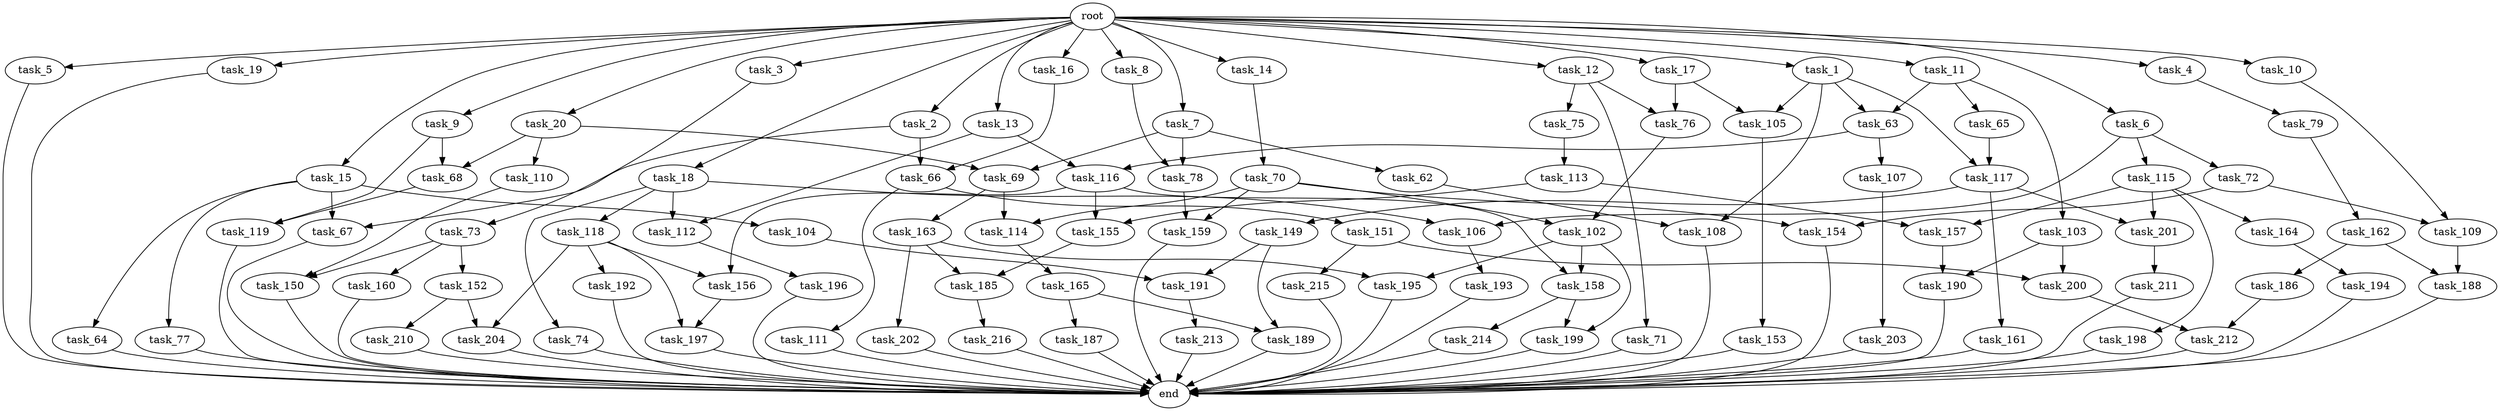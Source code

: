 digraph G {
  root [size="0.000000"];
  task_1 [size="10.240000"];
  task_2 [size="10.240000"];
  task_3 [size="10.240000"];
  task_4 [size="10.240000"];
  task_5 [size="10.240000"];
  task_6 [size="10.240000"];
  task_7 [size="10.240000"];
  task_8 [size="10.240000"];
  task_9 [size="10.240000"];
  task_10 [size="10.240000"];
  task_11 [size="10.240000"];
  task_12 [size="10.240000"];
  task_13 [size="10.240000"];
  task_14 [size="10.240000"];
  task_15 [size="10.240000"];
  task_16 [size="10.240000"];
  task_17 [size="10.240000"];
  task_18 [size="10.240000"];
  task_19 [size="10.240000"];
  task_20 [size="10.240000"];
  task_62 [size="6957847019.520000"];
  task_63 [size="6356551598.080000"];
  task_64 [size="8589934592.000000"];
  task_65 [size="2147483648.000000"];
  task_66 [size="9363028705.280001"];
  task_67 [size="9363028705.280001"];
  task_68 [size="7301444403.200000"];
  task_69 [size="11166914969.600000"];
  task_70 [size="343597383.680000"];
  task_71 [size="6957847019.520000"];
  task_72 [size="3092376453.120000"];
  task_73 [size="6957847019.520000"];
  task_74 [size="8589934592.000000"];
  task_75 [size="6957847019.520000"];
  task_76 [size="10050223472.639999"];
  task_77 [size="8589934592.000000"];
  task_78 [size="11166914969.600000"];
  task_79 [size="3092376453.120000"];
  task_102 [size="9964324126.719999"];
  task_103 [size="2147483648.000000"];
  task_104 [size="8589934592.000000"];
  task_105 [size="7301444403.200000"];
  task_106 [size="11682311045.120001"];
  task_107 [size="2147483648.000000"];
  task_108 [size="7301444403.200000"];
  task_109 [size="11166914969.600000"];
  task_110 [size="4209067950.080000"];
  task_111 [size="8589934592.000000"];
  task_112 [size="17179869184.000000"];
  task_113 [size="6957847019.520000"];
  task_114 [size="12799002542.080000"];
  task_115 [size="3092376453.120000"];
  task_116 [size="10737418240.000000"];
  task_117 [size="12799002542.080000"];
  task_118 [size="8589934592.000000"];
  task_119 [size="3865470566.400000"];
  task_149 [size="8589934592.000000"];
  task_150 [size="7301444403.200000"];
  task_151 [size="8589934592.000000"];
  task_152 [size="3092376453.120000"];
  task_153 [size="773094113.280000"];
  task_154 [size="12799002542.080000"];
  task_155 [size="15547781611.520000"];
  task_156 [size="15547781611.520000"];
  task_157 [size="9363028705.280001"];
  task_158 [size="11166914969.600000"];
  task_159 [size="9964324126.719999"];
  task_160 [size="3092376453.120000"];
  task_161 [size="8589934592.000000"];
  task_162 [size="6957847019.520000"];
  task_163 [size="4209067950.080000"];
  task_164 [size="773094113.280000"];
  task_165 [size="1374389534.720000"];
  task_185 [size="5841155522.560000"];
  task_186 [size="2147483648.000000"];
  task_187 [size="2147483648.000000"];
  task_188 [size="4294967296.000000"];
  task_189 [size="10737418240.000000"];
  task_190 [size="8418135900.160000"];
  task_191 [size="10737418240.000000"];
  task_192 [size="8589934592.000000"];
  task_193 [size="3092376453.120000"];
  task_194 [size="5497558138.880000"];
  task_195 [size="4552665333.760000"];
  task_196 [size="1374389534.720000"];
  task_197 [size="14087492730.880001"];
  task_198 [size="773094113.280000"];
  task_199 [size="5583457484.800000"];
  task_200 [size="11166914969.600000"];
  task_201 [size="9363028705.280001"];
  task_202 [size="343597383.680000"];
  task_203 [size="1374389534.720000"];
  task_204 [size="12799002542.080000"];
  task_210 [size="4209067950.080000"];
  task_211 [size="5497558138.880000"];
  task_212 [size="3435973836.800000"];
  task_213 [size="343597383.680000"];
  task_214 [size="1374389534.720000"];
  task_215 [size="6957847019.520000"];
  task_216 [size="6957847019.520000"];
  end [size="0.000000"];

  root -> task_1 [size="1.000000"];
  root -> task_2 [size="1.000000"];
  root -> task_3 [size="1.000000"];
  root -> task_4 [size="1.000000"];
  root -> task_5 [size="1.000000"];
  root -> task_6 [size="1.000000"];
  root -> task_7 [size="1.000000"];
  root -> task_8 [size="1.000000"];
  root -> task_9 [size="1.000000"];
  root -> task_10 [size="1.000000"];
  root -> task_11 [size="1.000000"];
  root -> task_12 [size="1.000000"];
  root -> task_13 [size="1.000000"];
  root -> task_14 [size="1.000000"];
  root -> task_15 [size="1.000000"];
  root -> task_16 [size="1.000000"];
  root -> task_17 [size="1.000000"];
  root -> task_18 [size="1.000000"];
  root -> task_19 [size="1.000000"];
  root -> task_20 [size="1.000000"];
  task_1 -> task_63 [size="411041792.000000"];
  task_1 -> task_105 [size="411041792.000000"];
  task_1 -> task_108 [size="411041792.000000"];
  task_1 -> task_117 [size="411041792.000000"];
  task_2 -> task_66 [size="75497472.000000"];
  task_2 -> task_67 [size="75497472.000000"];
  task_3 -> task_73 [size="679477248.000000"];
  task_4 -> task_79 [size="301989888.000000"];
  task_5 -> end [size="1.000000"];
  task_6 -> task_72 [size="301989888.000000"];
  task_6 -> task_106 [size="301989888.000000"];
  task_6 -> task_115 [size="301989888.000000"];
  task_7 -> task_62 [size="679477248.000000"];
  task_7 -> task_69 [size="679477248.000000"];
  task_7 -> task_78 [size="679477248.000000"];
  task_8 -> task_78 [size="411041792.000000"];
  task_9 -> task_68 [size="301989888.000000"];
  task_9 -> task_119 [size="301989888.000000"];
  task_10 -> task_109 [size="679477248.000000"];
  task_11 -> task_63 [size="209715200.000000"];
  task_11 -> task_65 [size="209715200.000000"];
  task_11 -> task_103 [size="209715200.000000"];
  task_12 -> task_71 [size="679477248.000000"];
  task_12 -> task_75 [size="679477248.000000"];
  task_12 -> task_76 [size="679477248.000000"];
  task_13 -> task_112 [size="838860800.000000"];
  task_13 -> task_116 [size="838860800.000000"];
  task_14 -> task_70 [size="33554432.000000"];
  task_15 -> task_64 [size="838860800.000000"];
  task_15 -> task_67 [size="838860800.000000"];
  task_15 -> task_77 [size="838860800.000000"];
  task_15 -> task_104 [size="838860800.000000"];
  task_16 -> task_66 [size="838860800.000000"];
  task_17 -> task_76 [size="301989888.000000"];
  task_17 -> task_105 [size="301989888.000000"];
  task_18 -> task_74 [size="838860800.000000"];
  task_18 -> task_106 [size="838860800.000000"];
  task_18 -> task_112 [size="838860800.000000"];
  task_18 -> task_118 [size="838860800.000000"];
  task_19 -> end [size="1.000000"];
  task_20 -> task_68 [size="411041792.000000"];
  task_20 -> task_69 [size="411041792.000000"];
  task_20 -> task_110 [size="411041792.000000"];
  task_62 -> task_108 [size="301989888.000000"];
  task_63 -> task_107 [size="209715200.000000"];
  task_63 -> task_116 [size="209715200.000000"];
  task_64 -> end [size="1.000000"];
  task_65 -> task_117 [size="838860800.000000"];
  task_66 -> task_111 [size="838860800.000000"];
  task_66 -> task_151 [size="838860800.000000"];
  task_67 -> end [size="1.000000"];
  task_68 -> task_119 [size="75497472.000000"];
  task_69 -> task_114 [size="411041792.000000"];
  task_69 -> task_163 [size="411041792.000000"];
  task_70 -> task_102 [size="838860800.000000"];
  task_70 -> task_114 [size="838860800.000000"];
  task_70 -> task_154 [size="838860800.000000"];
  task_70 -> task_159 [size="838860800.000000"];
  task_71 -> end [size="1.000000"];
  task_72 -> task_109 [size="411041792.000000"];
  task_72 -> task_154 [size="411041792.000000"];
  task_73 -> task_150 [size="301989888.000000"];
  task_73 -> task_152 [size="301989888.000000"];
  task_73 -> task_160 [size="301989888.000000"];
  task_74 -> end [size="1.000000"];
  task_75 -> task_113 [size="679477248.000000"];
  task_76 -> task_102 [size="134217728.000000"];
  task_77 -> end [size="1.000000"];
  task_78 -> task_159 [size="134217728.000000"];
  task_79 -> task_162 [size="679477248.000000"];
  task_102 -> task_158 [size="411041792.000000"];
  task_102 -> task_195 [size="411041792.000000"];
  task_102 -> task_199 [size="411041792.000000"];
  task_103 -> task_190 [size="411041792.000000"];
  task_103 -> task_200 [size="411041792.000000"];
  task_104 -> task_191 [size="209715200.000000"];
  task_105 -> task_153 [size="75497472.000000"];
  task_106 -> task_193 [size="301989888.000000"];
  task_107 -> task_203 [size="134217728.000000"];
  task_108 -> end [size="1.000000"];
  task_109 -> task_188 [size="209715200.000000"];
  task_110 -> task_150 [size="411041792.000000"];
  task_111 -> end [size="1.000000"];
  task_112 -> task_196 [size="134217728.000000"];
  task_113 -> task_155 [size="838860800.000000"];
  task_113 -> task_157 [size="838860800.000000"];
  task_114 -> task_165 [size="134217728.000000"];
  task_115 -> task_157 [size="75497472.000000"];
  task_115 -> task_164 [size="75497472.000000"];
  task_115 -> task_198 [size="75497472.000000"];
  task_115 -> task_201 [size="75497472.000000"];
  task_116 -> task_155 [size="679477248.000000"];
  task_116 -> task_156 [size="679477248.000000"];
  task_116 -> task_158 [size="679477248.000000"];
  task_117 -> task_149 [size="838860800.000000"];
  task_117 -> task_161 [size="838860800.000000"];
  task_117 -> task_201 [size="838860800.000000"];
  task_118 -> task_156 [size="838860800.000000"];
  task_118 -> task_192 [size="838860800.000000"];
  task_118 -> task_197 [size="838860800.000000"];
  task_118 -> task_204 [size="838860800.000000"];
  task_119 -> end [size="1.000000"];
  task_149 -> task_189 [size="838860800.000000"];
  task_149 -> task_191 [size="838860800.000000"];
  task_150 -> end [size="1.000000"];
  task_151 -> task_200 [size="679477248.000000"];
  task_151 -> task_215 [size="679477248.000000"];
  task_152 -> task_204 [size="411041792.000000"];
  task_152 -> task_210 [size="411041792.000000"];
  task_153 -> end [size="1.000000"];
  task_154 -> end [size="1.000000"];
  task_155 -> task_185 [size="536870912.000000"];
  task_156 -> task_197 [size="536870912.000000"];
  task_157 -> task_190 [size="411041792.000000"];
  task_158 -> task_199 [size="134217728.000000"];
  task_158 -> task_214 [size="134217728.000000"];
  task_159 -> end [size="1.000000"];
  task_160 -> end [size="1.000000"];
  task_161 -> end [size="1.000000"];
  task_162 -> task_186 [size="209715200.000000"];
  task_162 -> task_188 [size="209715200.000000"];
  task_163 -> task_185 [size="33554432.000000"];
  task_163 -> task_195 [size="33554432.000000"];
  task_163 -> task_202 [size="33554432.000000"];
  task_164 -> task_194 [size="536870912.000000"];
  task_165 -> task_187 [size="209715200.000000"];
  task_165 -> task_189 [size="209715200.000000"];
  task_185 -> task_216 [size="679477248.000000"];
  task_186 -> task_212 [size="301989888.000000"];
  task_187 -> end [size="1.000000"];
  task_188 -> end [size="1.000000"];
  task_189 -> end [size="1.000000"];
  task_190 -> end [size="1.000000"];
  task_191 -> task_213 [size="33554432.000000"];
  task_192 -> end [size="1.000000"];
  task_193 -> end [size="1.000000"];
  task_194 -> end [size="1.000000"];
  task_195 -> end [size="1.000000"];
  task_196 -> end [size="1.000000"];
  task_197 -> end [size="1.000000"];
  task_198 -> end [size="1.000000"];
  task_199 -> end [size="1.000000"];
  task_200 -> task_212 [size="33554432.000000"];
  task_201 -> task_211 [size="536870912.000000"];
  task_202 -> end [size="1.000000"];
  task_203 -> end [size="1.000000"];
  task_204 -> end [size="1.000000"];
  task_210 -> end [size="1.000000"];
  task_211 -> end [size="1.000000"];
  task_212 -> end [size="1.000000"];
  task_213 -> end [size="1.000000"];
  task_214 -> end [size="1.000000"];
  task_215 -> end [size="1.000000"];
  task_216 -> end [size="1.000000"];
}
